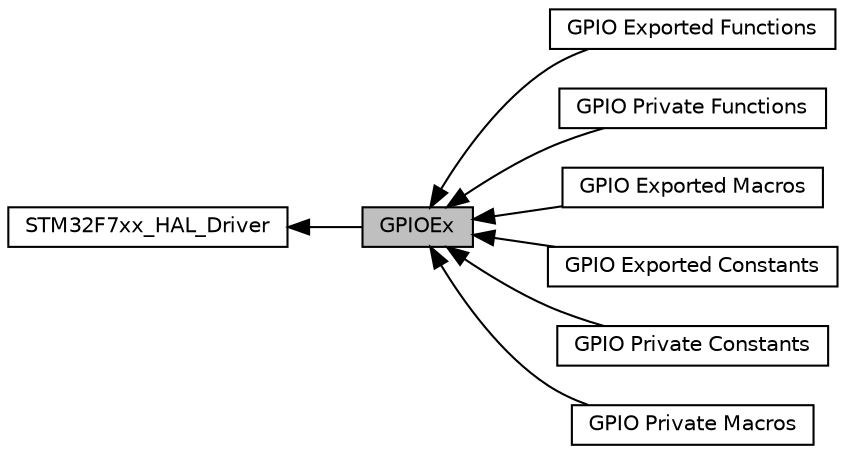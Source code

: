 digraph "GPIOEx"
{
  edge [fontname="Helvetica",fontsize="10",labelfontname="Helvetica",labelfontsize="10"];
  node [fontname="Helvetica",fontsize="10",shape=record];
  rankdir=LR;
  Node4 [label="GPIO Exported Functions",height=0.2,width=0.4,color="black", fillcolor="white", style="filled",URL="$group___g_p_i_o_ex___exported___functions.html"];
  Node7 [label="GPIO Private Functions",height=0.2,width=0.4,color="black", fillcolor="white", style="filled",URL="$group___g_p_i_o_ex___private___functions.html"];
  Node3 [label="GPIO Exported Macros",height=0.2,width=0.4,color="black", fillcolor="white", style="filled",URL="$group___g_p_i_o_ex___exported___macros.html"];
  Node1 [label="STM32F7xx_HAL_Driver",height=0.2,width=0.4,color="black", fillcolor="white", style="filled",URL="$group___s_t_m32_f7xx___h_a_l___driver.html"];
  Node2 [label="GPIO Exported Constants",height=0.2,width=0.4,color="black", fillcolor="white", style="filled",URL="$group___g_p_i_o_ex___exported___constants.html"];
  Node0 [label="GPIOEx",height=0.2,width=0.4,color="black", fillcolor="grey75", style="filled", fontcolor="black"];
  Node5 [label="GPIO Private Constants",height=0.2,width=0.4,color="black", fillcolor="white", style="filled",URL="$group___g_p_i_o_ex___private___constants.html"];
  Node6 [label="GPIO Private Macros",height=0.2,width=0.4,color="black", fillcolor="white", style="filled",URL="$group___g_p_i_o_ex___private___macros.html"];
  Node1->Node0 [shape=plaintext, dir="back", style="solid"];
  Node0->Node2 [shape=plaintext, dir="back", style="solid"];
  Node0->Node3 [shape=plaintext, dir="back", style="solid"];
  Node0->Node4 [shape=plaintext, dir="back", style="solid"];
  Node0->Node5 [shape=plaintext, dir="back", style="solid"];
  Node0->Node6 [shape=plaintext, dir="back", style="solid"];
  Node0->Node7 [shape=plaintext, dir="back", style="solid"];
}
